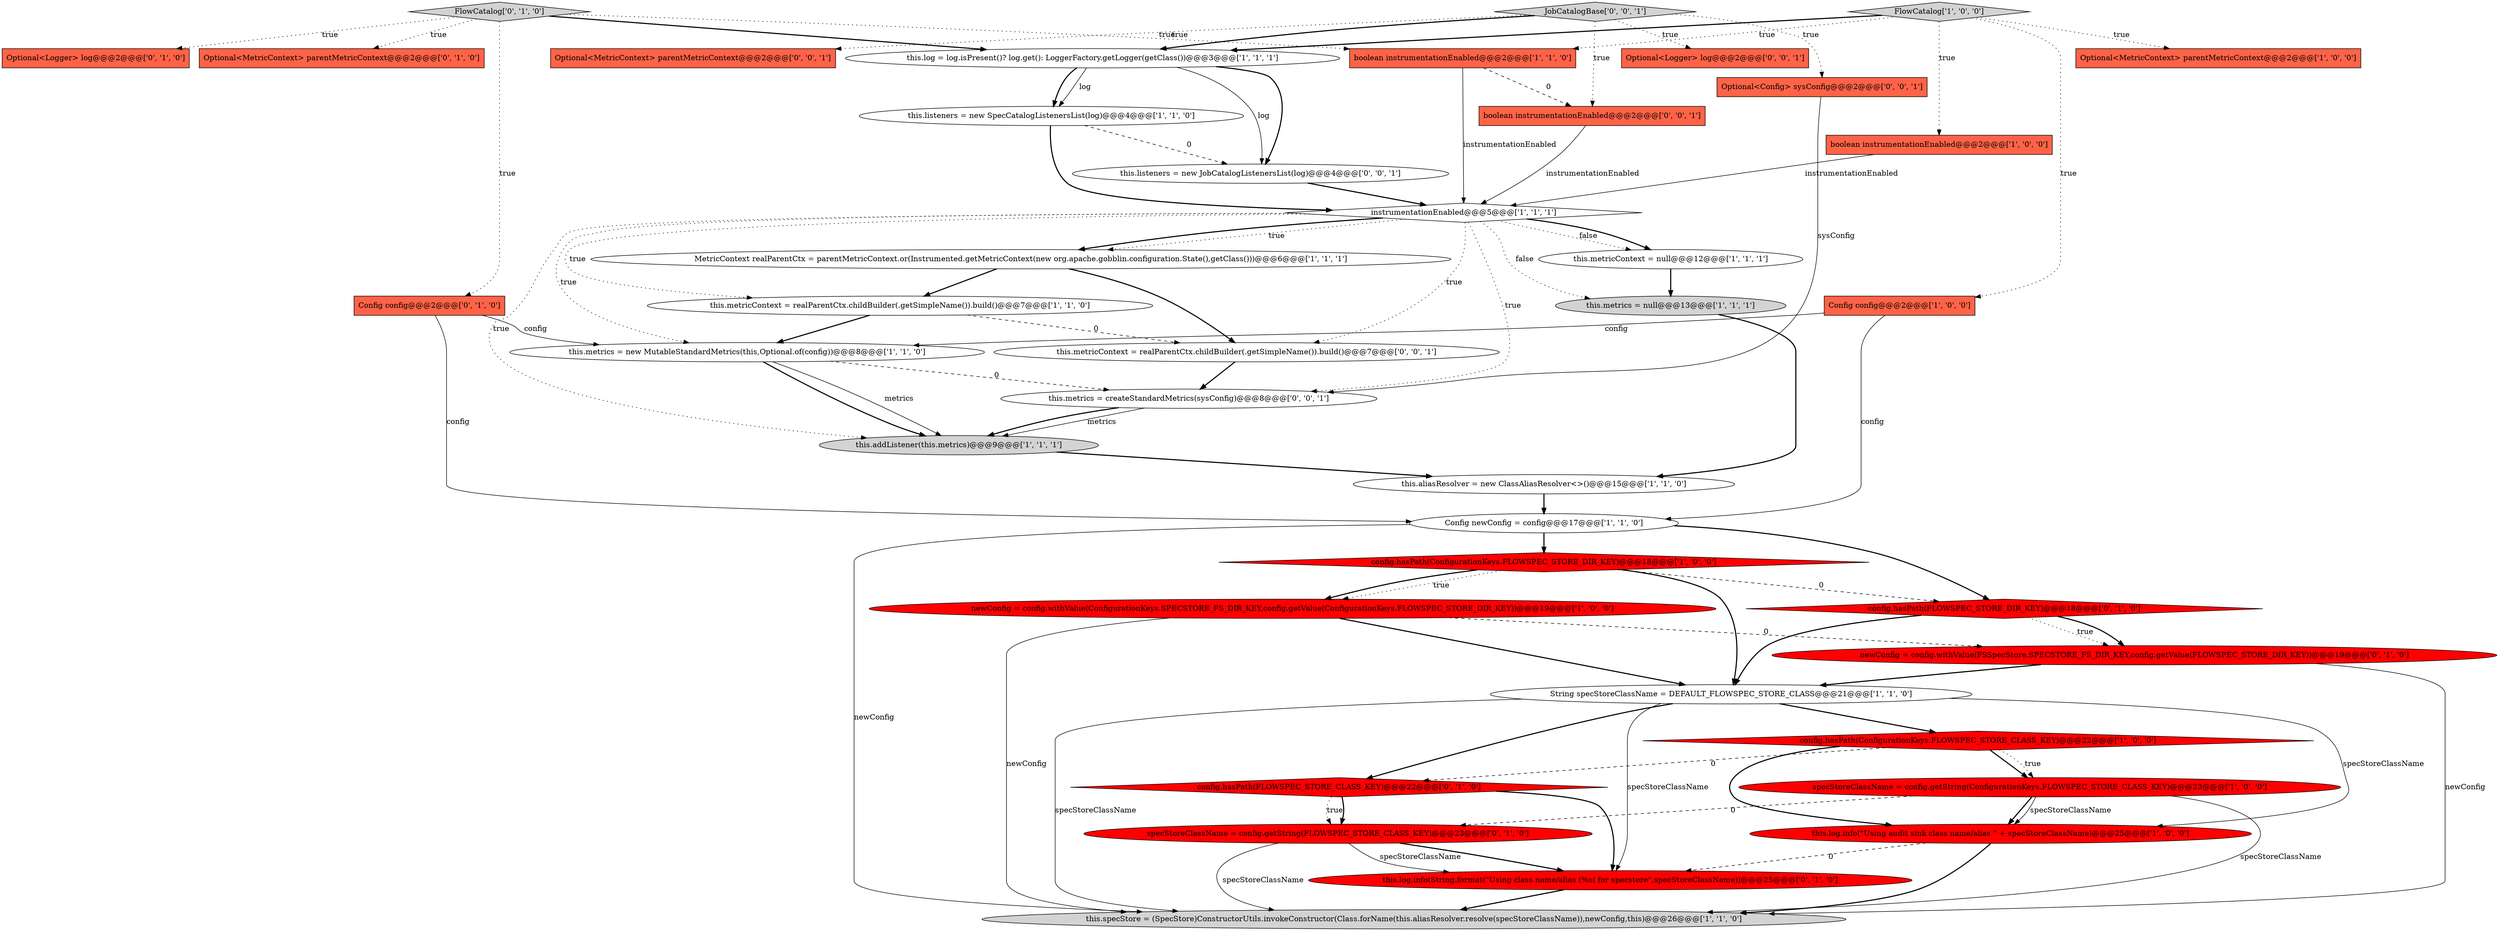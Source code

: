 digraph {
9 [style = filled, label = "specStoreClassName = config.getString(ConfigurationKeys.FLOWSPEC_STORE_CLASS_KEY)@@@23@@@['1', '0', '0']", fillcolor = red, shape = ellipse image = "AAA1AAABBB1BBB"];
31 [style = filled, label = "config.hasPath(FLOWSPEC_STORE_CLASS_KEY)@@@22@@@['0', '1', '0']", fillcolor = red, shape = diamond image = "AAA1AAABBB2BBB"];
12 [style = filled, label = "instrumentationEnabled@@@5@@@['1', '1', '1']", fillcolor = white, shape = diamond image = "AAA0AAABBB1BBB"];
20 [style = filled, label = "this.metrics = null@@@13@@@['1', '1', '1']", fillcolor = lightgray, shape = ellipse image = "AAA0AAABBB1BBB"];
0 [style = filled, label = "this.specStore = (SpecStore)ConstructorUtils.invokeConstructor(Class.forName(this.aliasResolver.resolve(specStoreClassName)),newConfig,this)@@@26@@@['1', '1', '0']", fillcolor = lightgray, shape = ellipse image = "AAA0AAABBB1BBB"];
38 [style = filled, label = "this.listeners = new JobCatalogListenersList(log)@@@4@@@['0', '0', '1']", fillcolor = white, shape = ellipse image = "AAA0AAABBB3BBB"];
32 [style = filled, label = "Optional<MetricContext> parentMetricContext@@@2@@@['0', '0', '1']", fillcolor = tomato, shape = box image = "AAA0AAABBB3BBB"];
6 [style = filled, label = "Config newConfig = config@@@17@@@['1', '1', '0']", fillcolor = white, shape = ellipse image = "AAA0AAABBB1BBB"];
29 [style = filled, label = "config.hasPath(FLOWSPEC_STORE_DIR_KEY)@@@18@@@['0', '1', '0']", fillcolor = red, shape = diamond image = "AAA1AAABBB2BBB"];
14 [style = filled, label = "config.hasPath(ConfigurationKeys.FLOWSPEC_STORE_CLASS_KEY)@@@22@@@['1', '0', '0']", fillcolor = red, shape = diamond image = "AAA1AAABBB1BBB"];
18 [style = filled, label = "this.log = log.isPresent()? log.get(): LoggerFactory.getLogger(getClass())@@@3@@@['1', '1', '1']", fillcolor = white, shape = ellipse image = "AAA0AAABBB1BBB"];
16 [style = filled, label = "this.metricContext = realParentCtx.childBuilder(.getSimpleName()).build()@@@7@@@['1', '1', '0']", fillcolor = white, shape = ellipse image = "AAA0AAABBB1BBB"];
37 [style = filled, label = "boolean instrumentationEnabled@@@2@@@['0', '0', '1']", fillcolor = tomato, shape = box image = "AAA0AAABBB3BBB"];
28 [style = filled, label = "Optional<MetricContext> parentMetricContext@@@2@@@['0', '1', '0']", fillcolor = tomato, shape = box image = "AAA0AAABBB2BBB"];
30 [style = filled, label = "FlowCatalog['0', '1', '0']", fillcolor = lightgray, shape = diamond image = "AAA0AAABBB2BBB"];
19 [style = filled, label = "boolean instrumentationEnabled@@@2@@@['1', '1', '0']", fillcolor = tomato, shape = box image = "AAA0AAABBB1BBB"];
17 [style = filled, label = "FlowCatalog['1', '0', '0']", fillcolor = lightgray, shape = diamond image = "AAA0AAABBB1BBB"];
24 [style = filled, label = "this.log.info(String.format(\"Using class name/alias (%s( for specstore\",specStoreClassName))@@@25@@@['0', '1', '0']", fillcolor = red, shape = ellipse image = "AAA1AAABBB2BBB"];
36 [style = filled, label = "this.metricContext = realParentCtx.childBuilder(.getSimpleName()).build()@@@7@@@['0', '0', '1']", fillcolor = white, shape = ellipse image = "AAA0AAABBB3BBB"];
3 [style = filled, label = "MetricContext realParentCtx = parentMetricContext.or(Instrumented.getMetricContext(new org.apache.gobblin.configuration.State(),getClass()))@@@6@@@['1', '1', '1']", fillcolor = white, shape = ellipse image = "AAA0AAABBB1BBB"];
23 [style = filled, label = "Config config@@@2@@@['0', '1', '0']", fillcolor = tomato, shape = box image = "AAA0AAABBB2BBB"];
21 [style = filled, label = "this.aliasResolver = new ClassAliasResolver<>()@@@15@@@['1', '1', '0']", fillcolor = white, shape = ellipse image = "AAA0AAABBB1BBB"];
2 [style = filled, label = "this.addListener(this.metrics)@@@9@@@['1', '1', '1']", fillcolor = lightgray, shape = ellipse image = "AAA0AAABBB1BBB"];
5 [style = filled, label = "this.log.info(\"Using audit sink class name/alias \" + specStoreClassName)@@@25@@@['1', '0', '0']", fillcolor = red, shape = ellipse image = "AAA1AAABBB1BBB"];
15 [style = filled, label = "boolean instrumentationEnabled@@@2@@@['1', '0', '0']", fillcolor = tomato, shape = box image = "AAA0AAABBB1BBB"];
25 [style = filled, label = "newConfig = config.withValue(FSSpecStore.SPECSTORE_FS_DIR_KEY,config.getValue(FLOWSPEC_STORE_DIR_KEY))@@@19@@@['0', '1', '0']", fillcolor = red, shape = ellipse image = "AAA1AAABBB2BBB"];
27 [style = filled, label = "specStoreClassName = config.getString(FLOWSPEC_STORE_CLASS_KEY)@@@23@@@['0', '1', '0']", fillcolor = red, shape = ellipse image = "AAA1AAABBB2BBB"];
33 [style = filled, label = "Optional<Config> sysConfig@@@2@@@['0', '0', '1']", fillcolor = tomato, shape = box image = "AAA0AAABBB3BBB"];
8 [style = filled, label = "config.hasPath(ConfigurationKeys.FLOWSPEC_STORE_DIR_KEY)@@@18@@@['1', '0', '0']", fillcolor = red, shape = diamond image = "AAA1AAABBB1BBB"];
39 [style = filled, label = "this.metrics = createStandardMetrics(sysConfig)@@@8@@@['0', '0', '1']", fillcolor = white, shape = ellipse image = "AAA0AAABBB3BBB"];
1 [style = filled, label = "Config config@@@2@@@['1', '0', '0']", fillcolor = tomato, shape = box image = "AAA0AAABBB1BBB"];
4 [style = filled, label = "this.listeners = new SpecCatalogListenersList(log)@@@4@@@['1', '1', '0']", fillcolor = white, shape = ellipse image = "AAA0AAABBB1BBB"];
13 [style = filled, label = "newConfig = config.withValue(ConfigurationKeys.SPECSTORE_FS_DIR_KEY,config.getValue(ConfigurationKeys.FLOWSPEC_STORE_DIR_KEY))@@@19@@@['1', '0', '0']", fillcolor = red, shape = ellipse image = "AAA1AAABBB1BBB"];
34 [style = filled, label = "JobCatalogBase['0', '0', '1']", fillcolor = lightgray, shape = diamond image = "AAA0AAABBB3BBB"];
7 [style = filled, label = "this.metrics = new MutableStandardMetrics(this,Optional.of(config))@@@8@@@['1', '1', '0']", fillcolor = white, shape = ellipse image = "AAA0AAABBB1BBB"];
11 [style = filled, label = "String specStoreClassName = DEFAULT_FLOWSPEC_STORE_CLASS@@@21@@@['1', '1', '0']", fillcolor = white, shape = ellipse image = "AAA0AAABBB1BBB"];
26 [style = filled, label = "Optional<Logger> log@@@2@@@['0', '1', '0']", fillcolor = tomato, shape = box image = "AAA0AAABBB2BBB"];
10 [style = filled, label = "Optional<MetricContext> parentMetricContext@@@2@@@['1', '0', '0']", fillcolor = tomato, shape = box image = "AAA0AAABBB1BBB"];
35 [style = filled, label = "Optional<Logger> log@@@2@@@['0', '0', '1']", fillcolor = tomato, shape = box image = "AAA0AAABBB3BBB"];
22 [style = filled, label = "this.metricContext = null@@@12@@@['1', '1', '1']", fillcolor = white, shape = ellipse image = "AAA0AAABBB1BBB"];
12->39 [style = dotted, label="true"];
11->24 [style = solid, label="specStoreClassName"];
11->14 [style = bold, label=""];
17->1 [style = dotted, label="true"];
16->7 [style = bold, label=""];
5->24 [style = dashed, label="0"];
34->18 [style = bold, label=""];
38->12 [style = bold, label=""];
9->27 [style = dashed, label="0"];
13->25 [style = dashed, label="0"];
23->6 [style = solid, label="config"];
3->16 [style = bold, label=""];
30->18 [style = bold, label=""];
6->29 [style = bold, label=""];
1->7 [style = solid, label="config"];
3->36 [style = bold, label=""];
9->0 [style = solid, label="specStoreClassName"];
17->15 [style = dotted, label="true"];
5->0 [style = bold, label=""];
12->22 [style = dotted, label="false"];
25->0 [style = solid, label="newConfig"];
33->39 [style = solid, label="sysConfig"];
31->27 [style = dotted, label="true"];
9->5 [style = bold, label=""];
14->9 [style = bold, label=""];
18->4 [style = solid, label="log"];
9->5 [style = solid, label="specStoreClassName"];
8->11 [style = bold, label=""];
34->37 [style = dotted, label="true"];
12->22 [style = bold, label=""];
18->38 [style = bold, label=""];
12->3 [style = dotted, label="true"];
37->12 [style = solid, label="instrumentationEnabled"];
24->0 [style = bold, label=""];
19->12 [style = solid, label="instrumentationEnabled"];
12->2 [style = dotted, label="true"];
30->19 [style = dotted, label="true"];
13->11 [style = bold, label=""];
18->4 [style = bold, label=""];
22->20 [style = bold, label=""];
31->27 [style = bold, label=""];
2->21 [style = bold, label=""];
7->2 [style = bold, label=""];
30->23 [style = dotted, label="true"];
7->39 [style = dashed, label="0"];
12->7 [style = dotted, label="true"];
30->28 [style = dotted, label="true"];
29->11 [style = bold, label=""];
7->2 [style = solid, label="metrics"];
14->31 [style = dashed, label="0"];
4->38 [style = dashed, label="0"];
31->24 [style = bold, label=""];
12->36 [style = dotted, label="true"];
23->7 [style = solid, label="config"];
39->2 [style = solid, label="metrics"];
36->39 [style = bold, label=""];
11->0 [style = solid, label="specStoreClassName"];
18->38 [style = solid, label="log"];
11->31 [style = bold, label=""];
1->6 [style = solid, label="config"];
15->12 [style = solid, label="instrumentationEnabled"];
13->0 [style = solid, label="newConfig"];
34->35 [style = dotted, label="true"];
39->2 [style = bold, label=""];
34->33 [style = dotted, label="true"];
17->19 [style = dotted, label="true"];
16->36 [style = dashed, label="0"];
4->12 [style = bold, label=""];
27->24 [style = bold, label=""];
12->3 [style = bold, label=""];
8->13 [style = dotted, label="true"];
6->0 [style = solid, label="newConfig"];
27->24 [style = solid, label="specStoreClassName"];
8->29 [style = dashed, label="0"];
29->25 [style = dotted, label="true"];
8->13 [style = bold, label=""];
14->5 [style = bold, label=""];
34->32 [style = dotted, label="true"];
21->6 [style = bold, label=""];
27->0 [style = solid, label="specStoreClassName"];
29->25 [style = bold, label=""];
30->26 [style = dotted, label="true"];
11->5 [style = solid, label="specStoreClassName"];
12->20 [style = dotted, label="false"];
20->21 [style = bold, label=""];
17->10 [style = dotted, label="true"];
12->16 [style = dotted, label="true"];
25->11 [style = bold, label=""];
6->8 [style = bold, label=""];
14->9 [style = dotted, label="true"];
19->37 [style = dashed, label="0"];
17->18 [style = bold, label=""];
}
